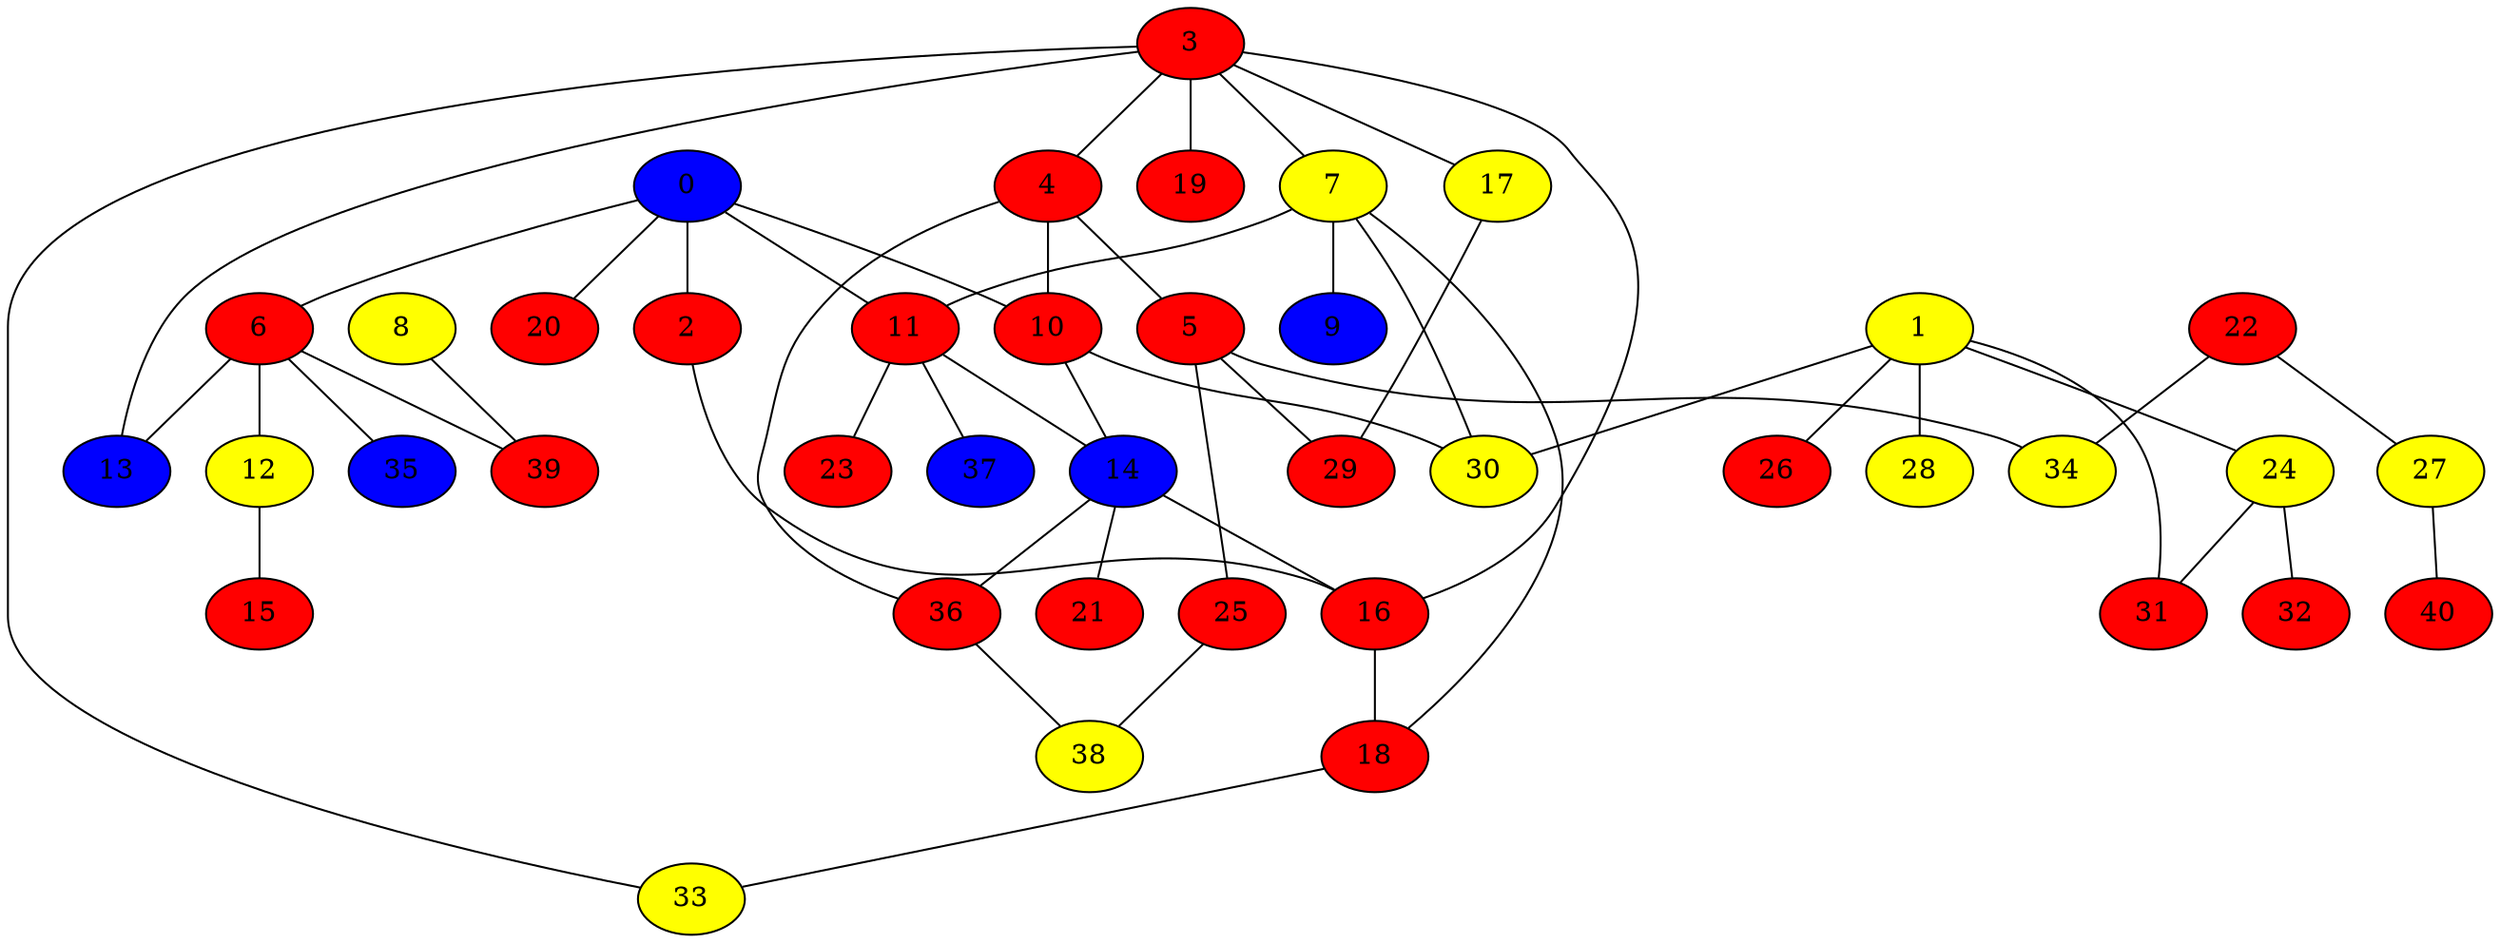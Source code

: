 graph {
0 [style = filled fillcolor = blue];
1 [style = filled fillcolor = yellow];
2 [style = filled fillcolor = red];
3 [style = filled fillcolor = red];
4 [style = filled fillcolor = red];
5 [style = filled fillcolor = red];
6 [style = filled fillcolor = red];
7 [style = filled fillcolor = yellow];
8 [style = filled fillcolor = yellow];
9 [style = filled fillcolor = blue];
10 [style = filled fillcolor = red];
11 [style = filled fillcolor = red];
12 [style = filled fillcolor = yellow];
13 [style = filled fillcolor = blue];
14 [style = filled fillcolor = blue];
15 [style = filled fillcolor = red];
16 [style = filled fillcolor = red];
17 [style = filled fillcolor = yellow];
18 [style = filled fillcolor = red];
19 [style = filled fillcolor = red];
20 [style = filled fillcolor = red];
21 [style = filled fillcolor = red];
22 [style = filled fillcolor = red];
23 [style = filled fillcolor = red];
24 [style = filled fillcolor = yellow];
25 [style = filled fillcolor = red];
26 [style = filled fillcolor = red];
27 [style = filled fillcolor = yellow];
28 [style = filled fillcolor = yellow];
29 [style = filled fillcolor = red];
30 [style = filled fillcolor = yellow];
31 [style = filled fillcolor = red];
32 [style = filled fillcolor = red];
33 [style = filled fillcolor = yellow];
34 [style = filled fillcolor = yellow];
35 [style = filled fillcolor = blue];
36 [style = filled fillcolor = red];
37 [style = filled fillcolor = blue];
38 [style = filled fillcolor = yellow];
39 [style = filled fillcolor = red];
40 [style = filled fillcolor = red];
0 -- 11;
0 -- 10;
0 -- 6;
0 -- 2;
0 -- 20;
1 -- 24;
1 -- 26;
1 -- 28;
1 -- 30;
1 -- 31;
2 -- 16;
3 -- 4;
3 -- 7;
3 -- 13;
3 -- 16;
3 -- 17;
3 -- 19;
3 -- 33;
4 -- 5;
4 -- 10;
4 -- 36;
5 -- 25;
5 -- 29;
5 -- 34;
6 -- 12;
6 -- 13;
6 -- 35;
6 -- 39;
7 -- 9;
7 -- 11;
7 -- 18;
7 -- 30;
8 -- 39;
10 -- 14;
10 -- 30;
11 -- 14;
11 -- 23;
11 -- 37;
12 -- 15;
14 -- 16;
14 -- 21;
14 -- 36;
16 -- 18;
17 -- 29;
18 -- 33;
22 -- 27;
22 -- 34;
24 -- 31;
24 -- 32;
25 -- 38;
27 -- 40;
36 -- 38;
}
